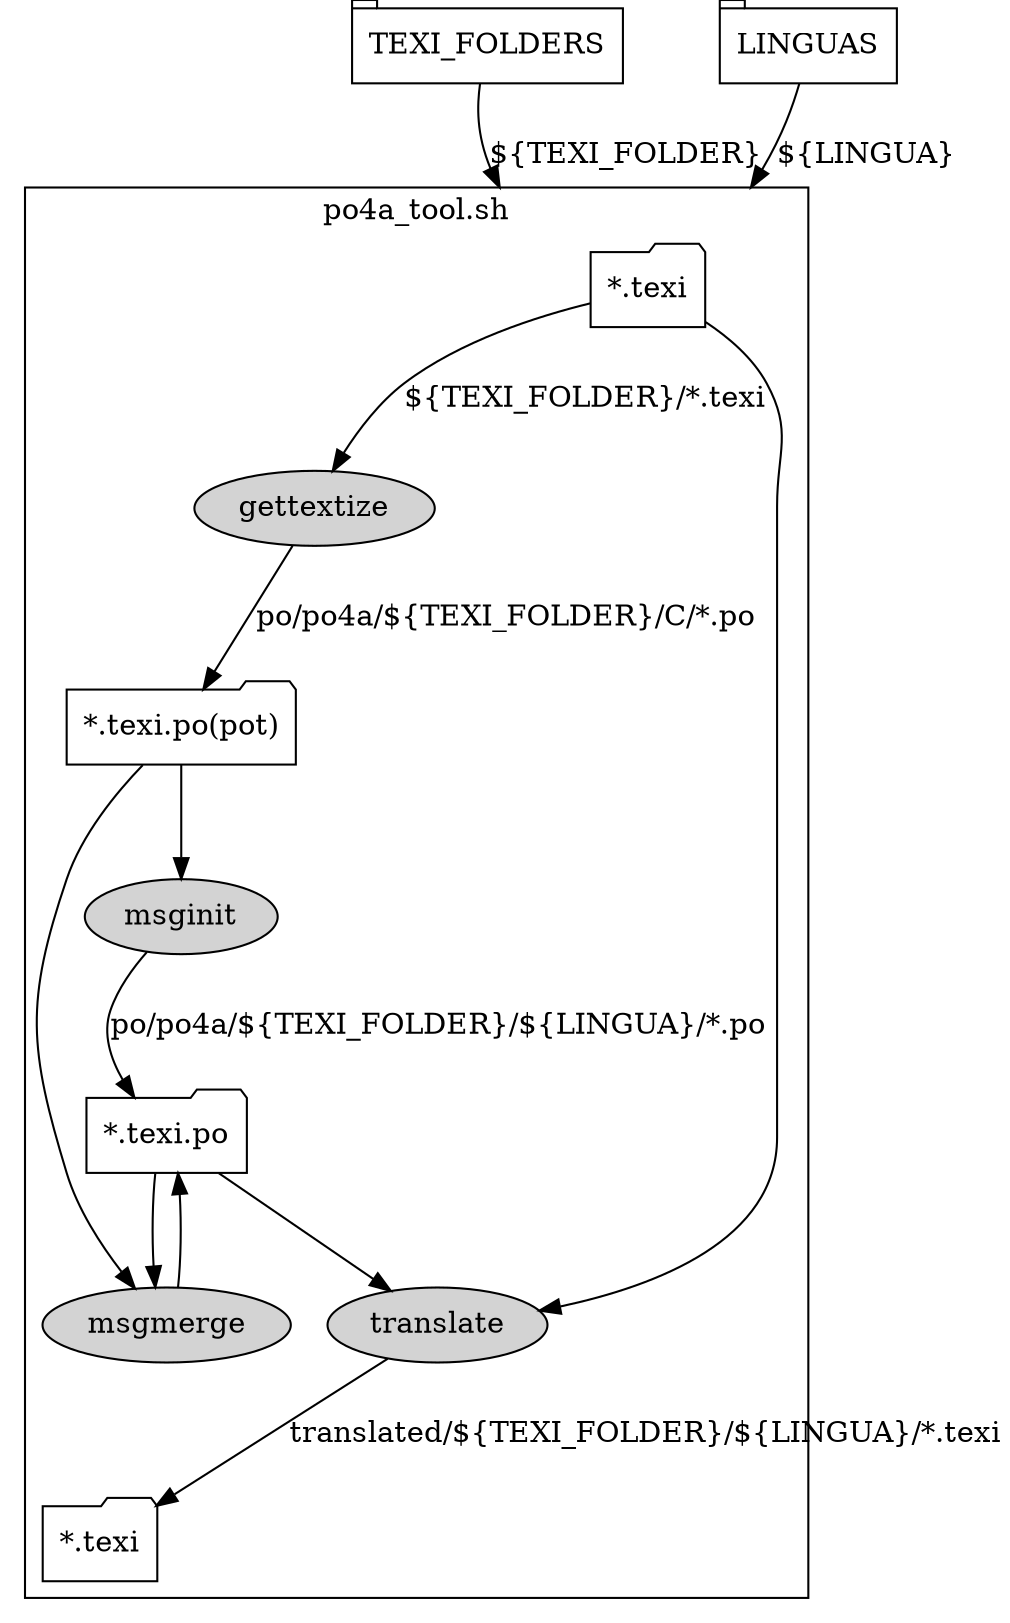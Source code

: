 digraph dfd{
    compound=true;
    ranksep=0.75;
    subgraph cluster0 {
	texi [label="*.texi" shape=folder];
	texi_pot [label="*.texi.po(pot)" shape=folder];
	texi_po [label="*.texi.po" shape=folder];
	texi_ll [label="*.texi" shape=folder];
	gettextize [label="gettextize" shape=ellipse style=filled];
	msginit [label="msginit" shape=ellipse style=filled];
	translate [label="translate" shape=ellipse style=filled];
	msgmerge [label="msgmerge" shape=ellipse style=filled];
	label="po4a_tool.sh";	

	texi -> gettextize [label="${TEXI_FOLDER}/*.texi"];
	gettextize -> texi_pot [label="po/po4a/${TEXI_FOLDER}/C/*.po"];
	texi_pot -> msginit;
	msginit -> texi_po [label="po/po4a/${TEXI_FOLDER}/${LINGUA}/*.po"];
	texi -> translate;
	texi_po -> translate;
	translate -> texi_ll [label="translated/${TEXI_FOLDER}/${LINGUA}/*.texi"];
	texi_pot -> msgmerge;
	texi_po -> msgmerge;
	msgmerge -> texi_po;
    }
    TEXI_FOLDERS [label="TEXI_FOLDERS" shape=tab];
    LINGUAS [label="LINGUAS" shape=tab];
    
    TEXI_FOLDERS -> texi[label="${TEXI_FOLDER}" lhead=cluster0];
    LINGUAS -> texi[label="${LINGUA}" lhead=cluster0];
}
